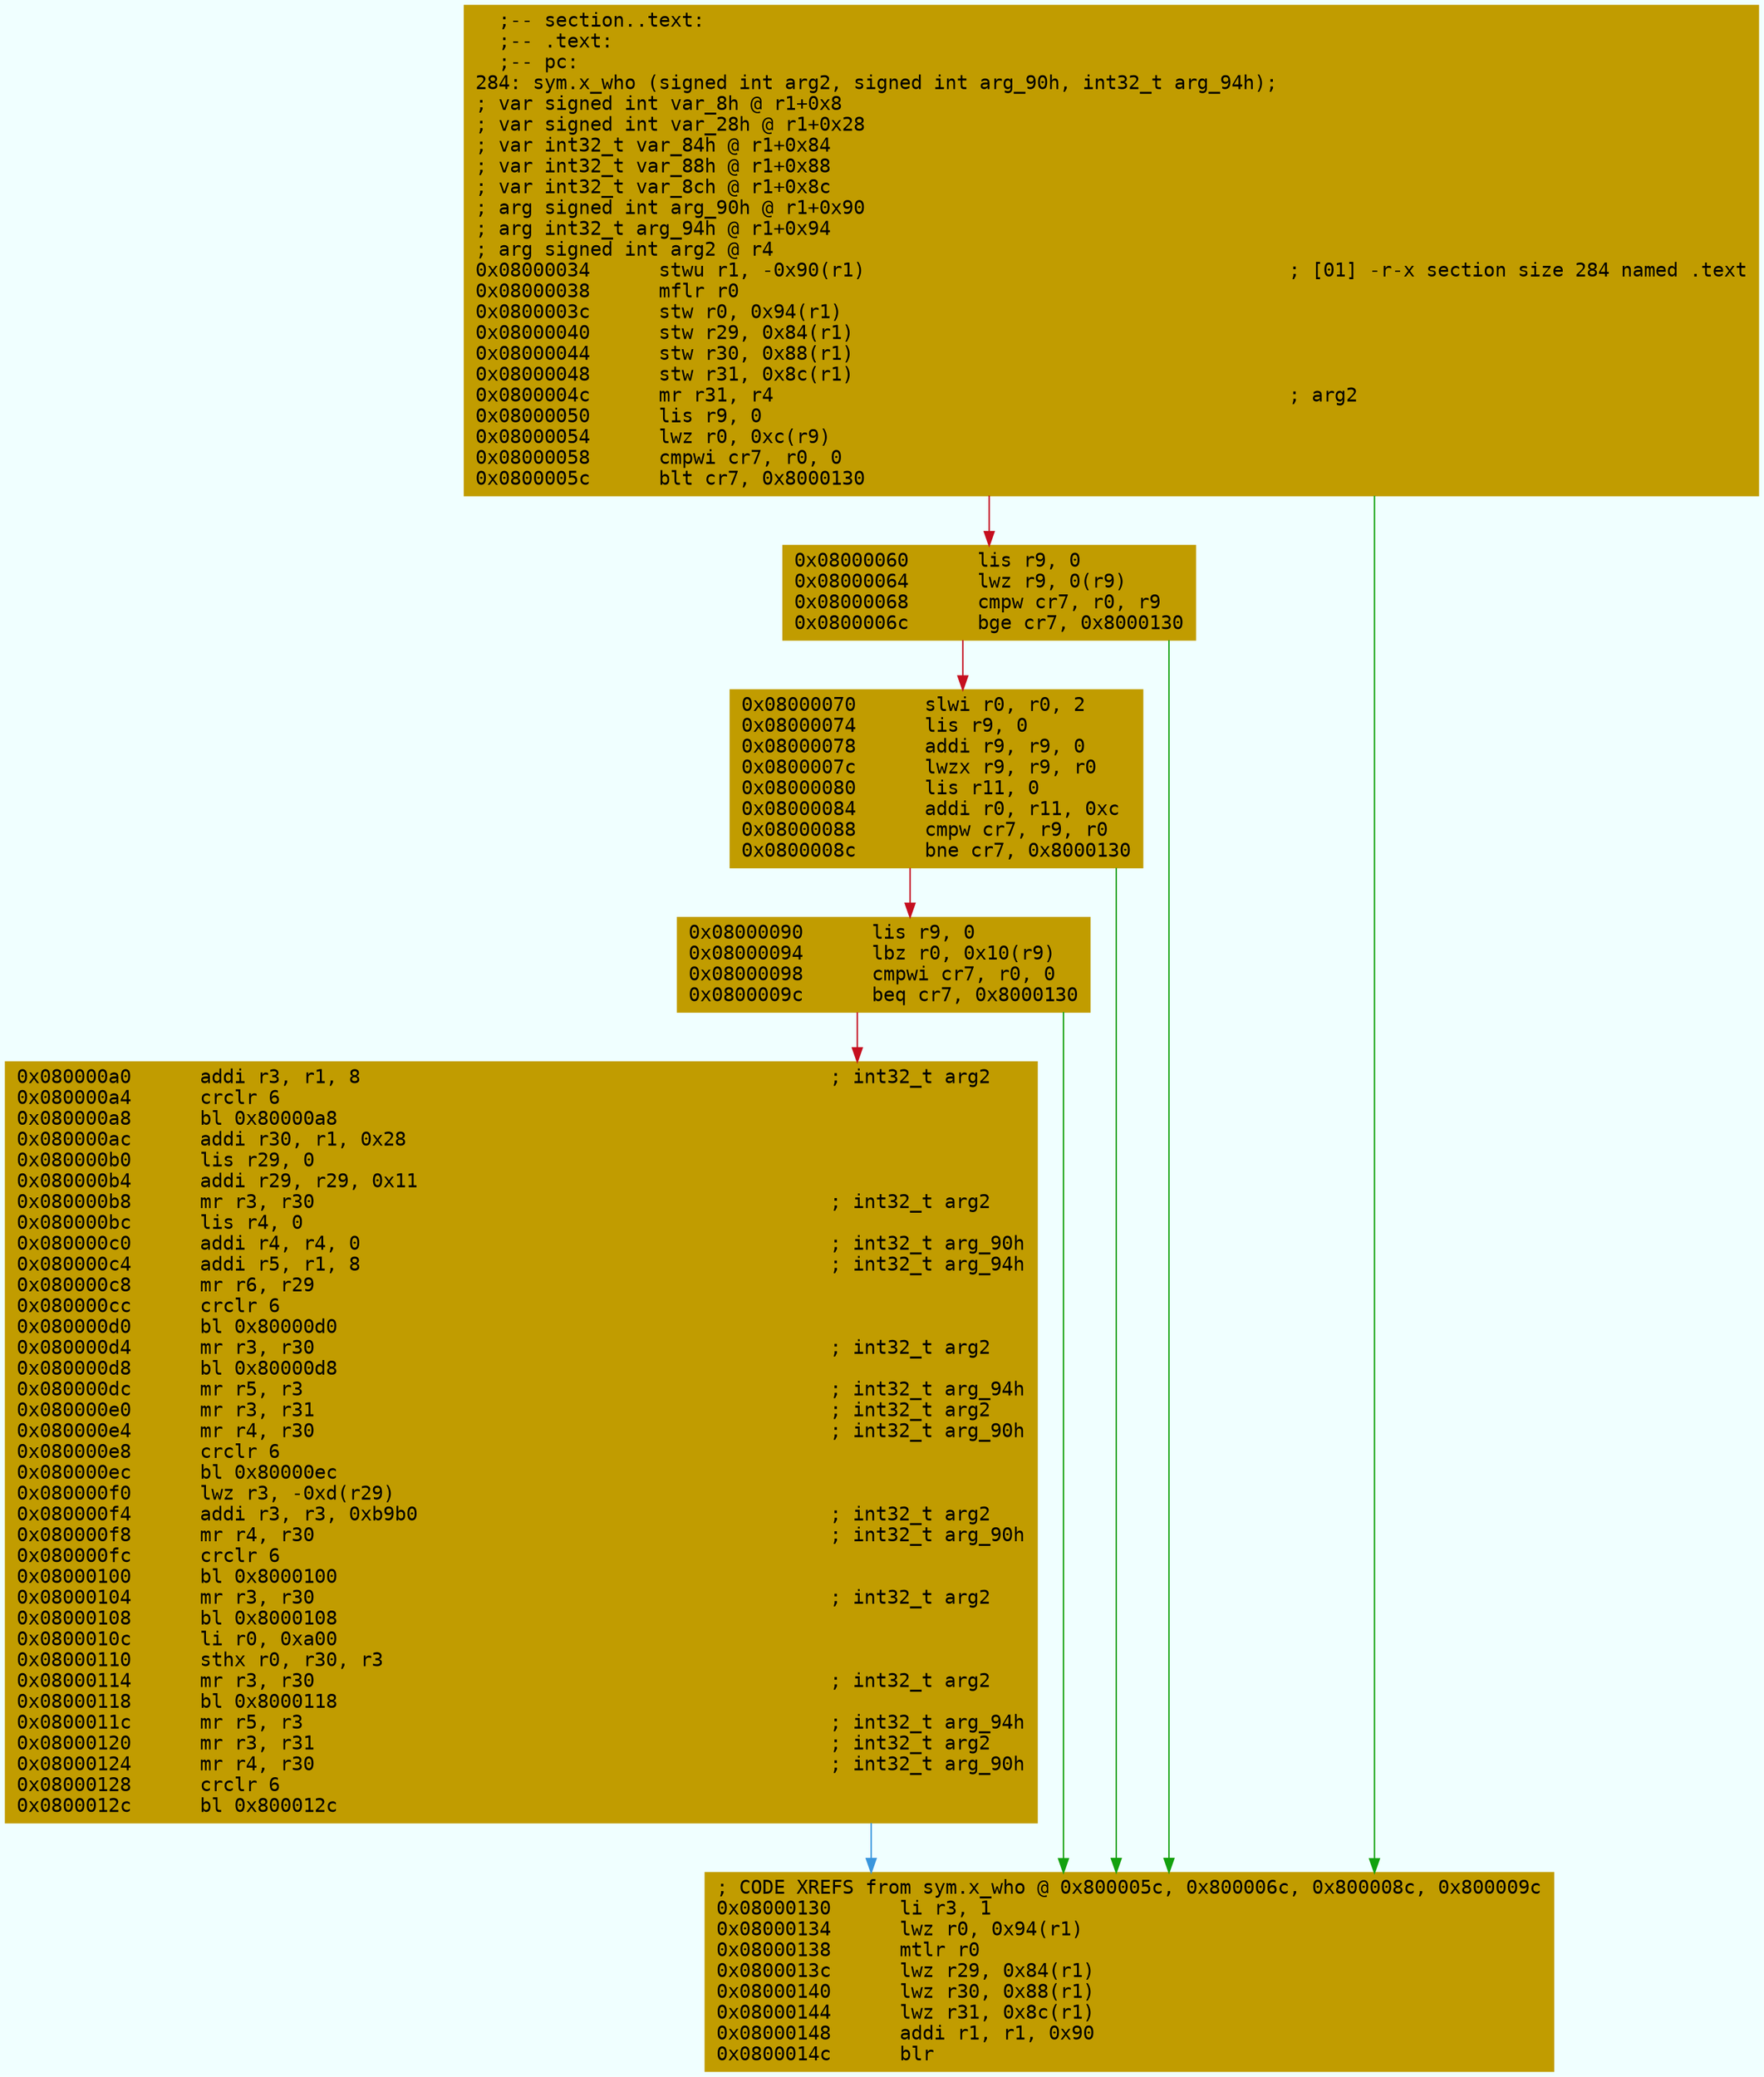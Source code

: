 digraph code {
	graph [bgcolor=azure fontsize=8 fontname="Courier" splines="ortho"];
	node [fillcolor=gray style=filled shape=box];
	edge [arrowhead="normal"];
	"0x08000034" [URL="sym.x_who/0x08000034", fillcolor="#c19c00",color="#c19c00", fontname="Courier",label="  ;-- section..text:\l  ;-- .text:\l  ;-- pc:\l284: sym.x_who (signed int arg2, signed int arg_90h, int32_t arg_94h);\l; var signed int var_8h @ r1+0x8\l; var signed int var_28h @ r1+0x28\l; var int32_t var_84h @ r1+0x84\l; var int32_t var_88h @ r1+0x88\l; var int32_t var_8ch @ r1+0x8c\l; arg signed int arg_90h @ r1+0x90\l; arg int32_t arg_94h @ r1+0x94\l; arg signed int arg2 @ r4\l0x08000034      stwu r1, -0x90(r1)                                     ; [01] -r-x section size 284 named .text\l0x08000038      mflr r0\l0x0800003c      stw r0, 0x94(r1)\l0x08000040      stw r29, 0x84(r1)\l0x08000044      stw r30, 0x88(r1)\l0x08000048      stw r31, 0x8c(r1)\l0x0800004c      mr r31, r4                                             ; arg2\l0x08000050      lis r9, 0\l0x08000054      lwz r0, 0xc(r9)\l0x08000058      cmpwi cr7, r0, 0\l0x0800005c      blt cr7, 0x8000130\l"]
	"0x08000060" [URL="sym.x_who/0x08000060", fillcolor="#c19c00",color="#c19c00", fontname="Courier",label="0x08000060      lis r9, 0\l0x08000064      lwz r9, 0(r9)\l0x08000068      cmpw cr7, r0, r9\l0x0800006c      bge cr7, 0x8000130\l"]
	"0x08000070" [URL="sym.x_who/0x08000070", fillcolor="#c19c00",color="#c19c00", fontname="Courier",label="0x08000070      slwi r0, r0, 2\l0x08000074      lis r9, 0\l0x08000078      addi r9, r9, 0\l0x0800007c      lwzx r9, r9, r0\l0x08000080      lis r11, 0\l0x08000084      addi r0, r11, 0xc\l0x08000088      cmpw cr7, r9, r0\l0x0800008c      bne cr7, 0x8000130\l"]
	"0x08000090" [URL="sym.x_who/0x08000090", fillcolor="#c19c00",color="#c19c00", fontname="Courier",label="0x08000090      lis r9, 0\l0x08000094      lbz r0, 0x10(r9)\l0x08000098      cmpwi cr7, r0, 0\l0x0800009c      beq cr7, 0x8000130\l"]
	"0x080000a0" [URL="sym.x_who/0x080000a0", fillcolor="#c19c00",color="#c19c00", fontname="Courier",label="0x080000a0      addi r3, r1, 8                                         ; int32_t arg2\l0x080000a4      crclr 6\l0x080000a8      bl 0x80000a8\l0x080000ac      addi r30, r1, 0x28\l0x080000b0      lis r29, 0\l0x080000b4      addi r29, r29, 0x11\l0x080000b8      mr r3, r30                                             ; int32_t arg2\l0x080000bc      lis r4, 0\l0x080000c0      addi r4, r4, 0                                         ; int32_t arg_90h\l0x080000c4      addi r5, r1, 8                                         ; int32_t arg_94h\l0x080000c8      mr r6, r29\l0x080000cc      crclr 6\l0x080000d0      bl 0x80000d0\l0x080000d4      mr r3, r30                                             ; int32_t arg2\l0x080000d8      bl 0x80000d8\l0x080000dc      mr r5, r3                                              ; int32_t arg_94h\l0x080000e0      mr r3, r31                                             ; int32_t arg2\l0x080000e4      mr r4, r30                                             ; int32_t arg_90h\l0x080000e8      crclr 6\l0x080000ec      bl 0x80000ec\l0x080000f0      lwz r3, -0xd(r29)\l0x080000f4      addi r3, r3, 0xb9b0                                    ; int32_t arg2\l0x080000f8      mr r4, r30                                             ; int32_t arg_90h\l0x080000fc      crclr 6\l0x08000100      bl 0x8000100\l0x08000104      mr r3, r30                                             ; int32_t arg2\l0x08000108      bl 0x8000108\l0x0800010c      li r0, 0xa00\l0x08000110      sthx r0, r30, r3\l0x08000114      mr r3, r30                                             ; int32_t arg2\l0x08000118      bl 0x8000118\l0x0800011c      mr r5, r3                                              ; int32_t arg_94h\l0x08000120      mr r3, r31                                             ; int32_t arg2\l0x08000124      mr r4, r30                                             ; int32_t arg_90h\l0x08000128      crclr 6\l0x0800012c      bl 0x800012c\l"]
	"0x08000130" [URL="sym.x_who/0x08000130", fillcolor="#c19c00",color="#c19c00", fontname="Courier",label="; CODE XREFS from sym.x_who @ 0x800005c, 0x800006c, 0x800008c, 0x800009c\l0x08000130      li r3, 1\l0x08000134      lwz r0, 0x94(r1)\l0x08000138      mtlr r0\l0x0800013c      lwz r29, 0x84(r1)\l0x08000140      lwz r30, 0x88(r1)\l0x08000144      lwz r31, 0x8c(r1)\l0x08000148      addi r1, r1, 0x90\l0x0800014c      blr\l"]
        "0x08000034" -> "0x08000130" [color="#13a10e"];
        "0x08000034" -> "0x08000060" [color="#c50f1f"];
        "0x08000060" -> "0x08000130" [color="#13a10e"];
        "0x08000060" -> "0x08000070" [color="#c50f1f"];
        "0x08000070" -> "0x08000130" [color="#13a10e"];
        "0x08000070" -> "0x08000090" [color="#c50f1f"];
        "0x08000090" -> "0x08000130" [color="#13a10e"];
        "0x08000090" -> "0x080000a0" [color="#c50f1f"];
        "0x080000a0" -> "0x08000130" [color="#3a96dd"];
}
